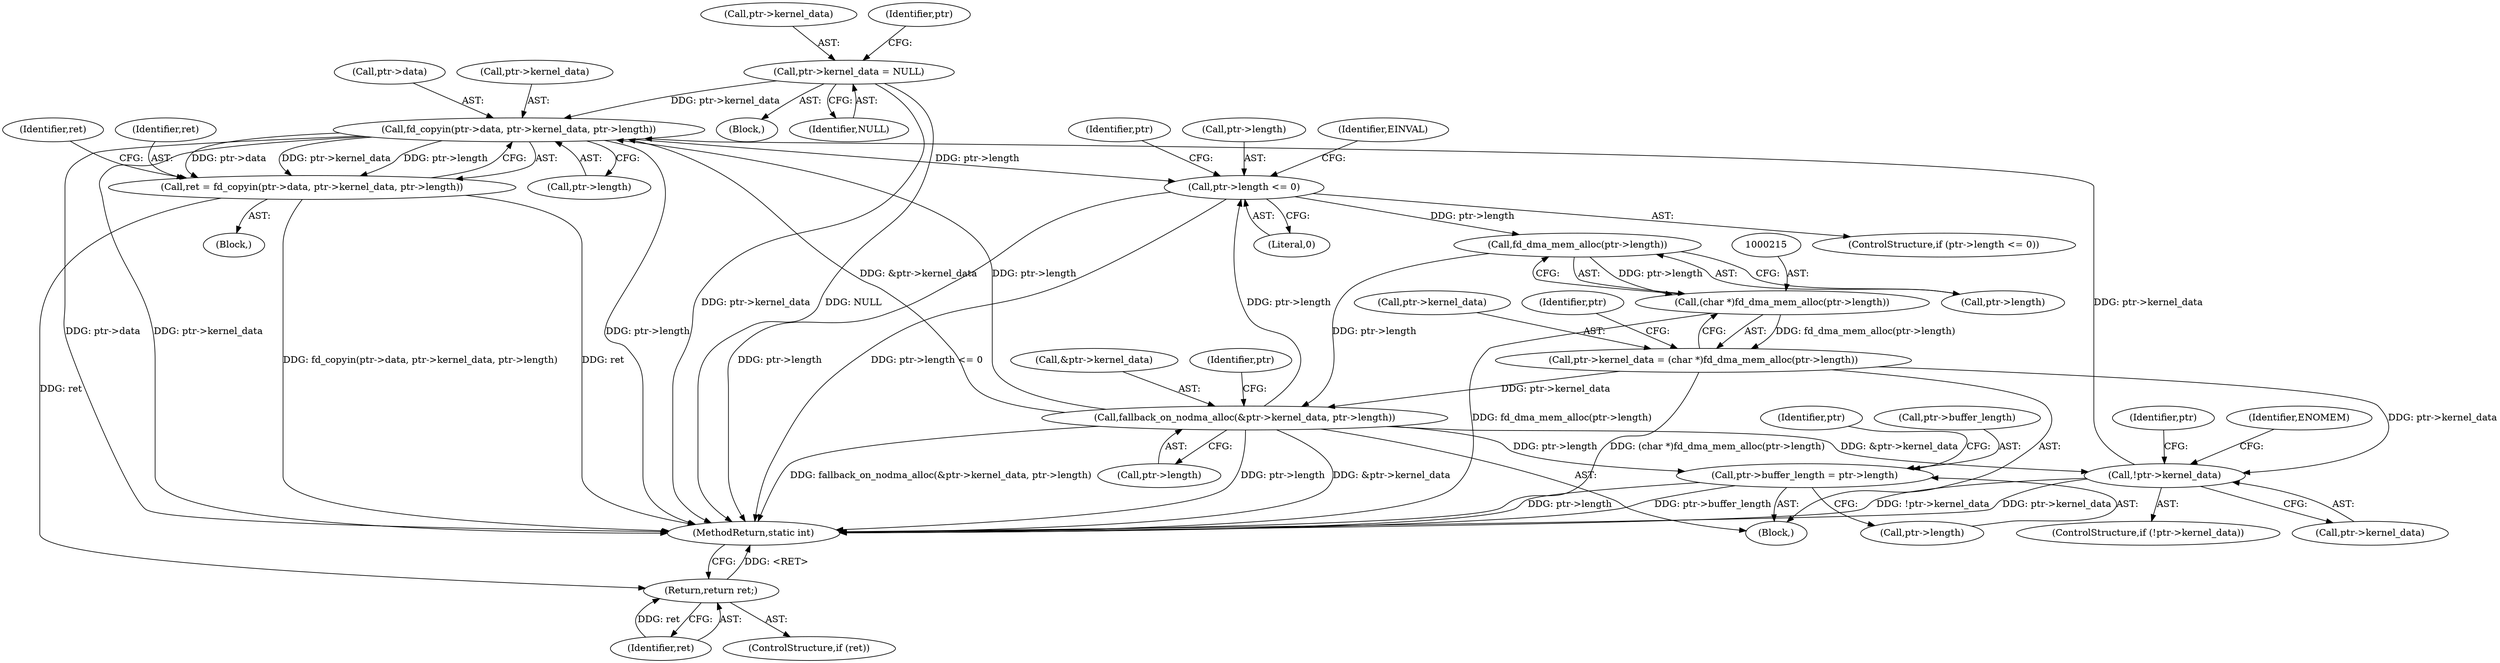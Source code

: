 digraph "0_linux_ef87dbe7614341c2e7bfe8d32fcb7028cc97442c@API" {
"1000252" [label="(Call,fd_copyin(ptr->data, ptr->kernel_data, ptr->length))"];
"1000187" [label="(Call,ptr->kernel_data = NULL)"];
"1000220" [label="(Call,fallback_on_nodma_alloc(&ptr->kernel_data, ptr->length))"];
"1000210" [label="(Call,ptr->kernel_data = (char *)fd_dma_mem_alloc(ptr->length))"];
"1000214" [label="(Call,(char *)fd_dma_mem_alloc(ptr->length))"];
"1000216" [label="(Call,fd_dma_mem_alloc(ptr->length))"];
"1000202" [label="(Call,ptr->length <= 0)"];
"1000252" [label="(Call,fd_copyin(ptr->data, ptr->kernel_data, ptr->length))"];
"1000229" [label="(Call,!ptr->kernel_data)"];
"1000250" [label="(Call,ret = fd_copyin(ptr->data, ptr->kernel_data, ptr->length))"];
"1000264" [label="(Return,return ret;)"];
"1000236" [label="(Call,ptr->buffer_length = ptr->length)"];
"1000251" [label="(Identifier,ret)"];
"1000217" [label="(Call,ptr->length)"];
"1000240" [label="(Call,ptr->length)"];
"1000246" [label="(Identifier,ptr)"];
"1000263" [label="(Identifier,ret)"];
"1000249" [label="(Block,)"];
"1000191" [label="(Identifier,NULL)"];
"1000225" [label="(Call,ptr->length)"];
"1000187" [label="(Call,ptr->kernel_data = NULL)"];
"1000265" [label="(Identifier,ret)"];
"1000201" [label="(ControlStructure,if (ptr->length <= 0))"];
"1000250" [label="(Call,ret = fd_copyin(ptr->data, ptr->kernel_data, ptr->length))"];
"1000214" [label="(Call,(char *)fd_dma_mem_alloc(ptr->length))"];
"1000211" [label="(Call,ptr->kernel_data)"];
"1000216" [label="(Call,fd_dma_mem_alloc(ptr->length))"];
"1000256" [label="(Call,ptr->kernel_data)"];
"1000203" [label="(Call,ptr->length)"];
"1000209" [label="(Identifier,EINVAL)"];
"1000229" [label="(Call,!ptr->kernel_data)"];
"1000236" [label="(Call,ptr->buffer_length = ptr->length)"];
"1000188" [label="(Call,ptr->kernel_data)"];
"1000200" [label="(Block,)"];
"1000264" [label="(Return,return ret;)"];
"1000206" [label="(Literal,0)"];
"1000262" [label="(ControlStructure,if (ret))"];
"1000210" [label="(Call,ptr->kernel_data = (char *)fd_dma_mem_alloc(ptr->length))"];
"1000230" [label="(Call,ptr->kernel_data)"];
"1000195" [label="(Identifier,ptr)"];
"1000220" [label="(Call,fallback_on_nodma_alloc(&ptr->kernel_data, ptr->length))"];
"1000238" [label="(Identifier,ptr)"];
"1000287" [label="(MethodReturn,static int)"];
"1000259" [label="(Call,ptr->length)"];
"1000223" [label="(Identifier,ptr)"];
"1000105" [label="(Block,)"];
"1000212" [label="(Identifier,ptr)"];
"1000253" [label="(Call,ptr->data)"];
"1000252" [label="(Call,fd_copyin(ptr->data, ptr->kernel_data, ptr->length))"];
"1000221" [label="(Call,&ptr->kernel_data)"];
"1000235" [label="(Identifier,ENOMEM)"];
"1000228" [label="(ControlStructure,if (!ptr->kernel_data))"];
"1000237" [label="(Call,ptr->buffer_length)"];
"1000231" [label="(Identifier,ptr)"];
"1000202" [label="(Call,ptr->length <= 0)"];
"1000252" -> "1000250"  [label="AST: "];
"1000252" -> "1000259"  [label="CFG: "];
"1000253" -> "1000252"  [label="AST: "];
"1000256" -> "1000252"  [label="AST: "];
"1000259" -> "1000252"  [label="AST: "];
"1000250" -> "1000252"  [label="CFG: "];
"1000252" -> "1000287"  [label="DDG: ptr->length"];
"1000252" -> "1000287"  [label="DDG: ptr->data"];
"1000252" -> "1000287"  [label="DDG: ptr->kernel_data"];
"1000252" -> "1000202"  [label="DDG: ptr->length"];
"1000252" -> "1000250"  [label="DDG: ptr->data"];
"1000252" -> "1000250"  [label="DDG: ptr->kernel_data"];
"1000252" -> "1000250"  [label="DDG: ptr->length"];
"1000187" -> "1000252"  [label="DDG: ptr->kernel_data"];
"1000220" -> "1000252"  [label="DDG: &ptr->kernel_data"];
"1000220" -> "1000252"  [label="DDG: ptr->length"];
"1000229" -> "1000252"  [label="DDG: ptr->kernel_data"];
"1000187" -> "1000105"  [label="AST: "];
"1000187" -> "1000191"  [label="CFG: "];
"1000188" -> "1000187"  [label="AST: "];
"1000191" -> "1000187"  [label="AST: "];
"1000195" -> "1000187"  [label="CFG: "];
"1000187" -> "1000287"  [label="DDG: ptr->kernel_data"];
"1000187" -> "1000287"  [label="DDG: NULL"];
"1000220" -> "1000200"  [label="AST: "];
"1000220" -> "1000225"  [label="CFG: "];
"1000221" -> "1000220"  [label="AST: "];
"1000225" -> "1000220"  [label="AST: "];
"1000231" -> "1000220"  [label="CFG: "];
"1000220" -> "1000287"  [label="DDG: ptr->length"];
"1000220" -> "1000287"  [label="DDG: &ptr->kernel_data"];
"1000220" -> "1000287"  [label="DDG: fallback_on_nodma_alloc(&ptr->kernel_data, ptr->length)"];
"1000220" -> "1000202"  [label="DDG: ptr->length"];
"1000210" -> "1000220"  [label="DDG: ptr->kernel_data"];
"1000216" -> "1000220"  [label="DDG: ptr->length"];
"1000220" -> "1000229"  [label="DDG: &ptr->kernel_data"];
"1000220" -> "1000236"  [label="DDG: ptr->length"];
"1000210" -> "1000200"  [label="AST: "];
"1000210" -> "1000214"  [label="CFG: "];
"1000211" -> "1000210"  [label="AST: "];
"1000214" -> "1000210"  [label="AST: "];
"1000223" -> "1000210"  [label="CFG: "];
"1000210" -> "1000287"  [label="DDG: (char *)fd_dma_mem_alloc(ptr->length)"];
"1000214" -> "1000210"  [label="DDG: fd_dma_mem_alloc(ptr->length)"];
"1000210" -> "1000229"  [label="DDG: ptr->kernel_data"];
"1000214" -> "1000216"  [label="CFG: "];
"1000215" -> "1000214"  [label="AST: "];
"1000216" -> "1000214"  [label="AST: "];
"1000214" -> "1000287"  [label="DDG: fd_dma_mem_alloc(ptr->length)"];
"1000216" -> "1000214"  [label="DDG: ptr->length"];
"1000216" -> "1000217"  [label="CFG: "];
"1000217" -> "1000216"  [label="AST: "];
"1000202" -> "1000216"  [label="DDG: ptr->length"];
"1000202" -> "1000201"  [label="AST: "];
"1000202" -> "1000206"  [label="CFG: "];
"1000203" -> "1000202"  [label="AST: "];
"1000206" -> "1000202"  [label="AST: "];
"1000209" -> "1000202"  [label="CFG: "];
"1000212" -> "1000202"  [label="CFG: "];
"1000202" -> "1000287"  [label="DDG: ptr->length"];
"1000202" -> "1000287"  [label="DDG: ptr->length <= 0"];
"1000229" -> "1000228"  [label="AST: "];
"1000229" -> "1000230"  [label="CFG: "];
"1000230" -> "1000229"  [label="AST: "];
"1000235" -> "1000229"  [label="CFG: "];
"1000238" -> "1000229"  [label="CFG: "];
"1000229" -> "1000287"  [label="DDG: !ptr->kernel_data"];
"1000229" -> "1000287"  [label="DDG: ptr->kernel_data"];
"1000250" -> "1000249"  [label="AST: "];
"1000251" -> "1000250"  [label="AST: "];
"1000263" -> "1000250"  [label="CFG: "];
"1000250" -> "1000287"  [label="DDG: ret"];
"1000250" -> "1000287"  [label="DDG: fd_copyin(ptr->data, ptr->kernel_data, ptr->length)"];
"1000250" -> "1000264"  [label="DDG: ret"];
"1000264" -> "1000262"  [label="AST: "];
"1000264" -> "1000265"  [label="CFG: "];
"1000265" -> "1000264"  [label="AST: "];
"1000287" -> "1000264"  [label="CFG: "];
"1000264" -> "1000287"  [label="DDG: <RET>"];
"1000265" -> "1000264"  [label="DDG: ret"];
"1000236" -> "1000200"  [label="AST: "];
"1000236" -> "1000240"  [label="CFG: "];
"1000237" -> "1000236"  [label="AST: "];
"1000240" -> "1000236"  [label="AST: "];
"1000246" -> "1000236"  [label="CFG: "];
"1000236" -> "1000287"  [label="DDG: ptr->buffer_length"];
"1000236" -> "1000287"  [label="DDG: ptr->length"];
}
